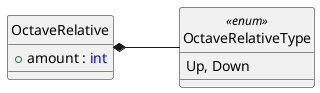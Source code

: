 @startuml
hide circle

class OctaveRelative {
    + amount : <color:blue>int</color>
}

enum OctaveRelativeType <<enum>> {
    Up, Down
}

OctaveRelative *-right- OctaveRelativeType : "         "

@enduml
